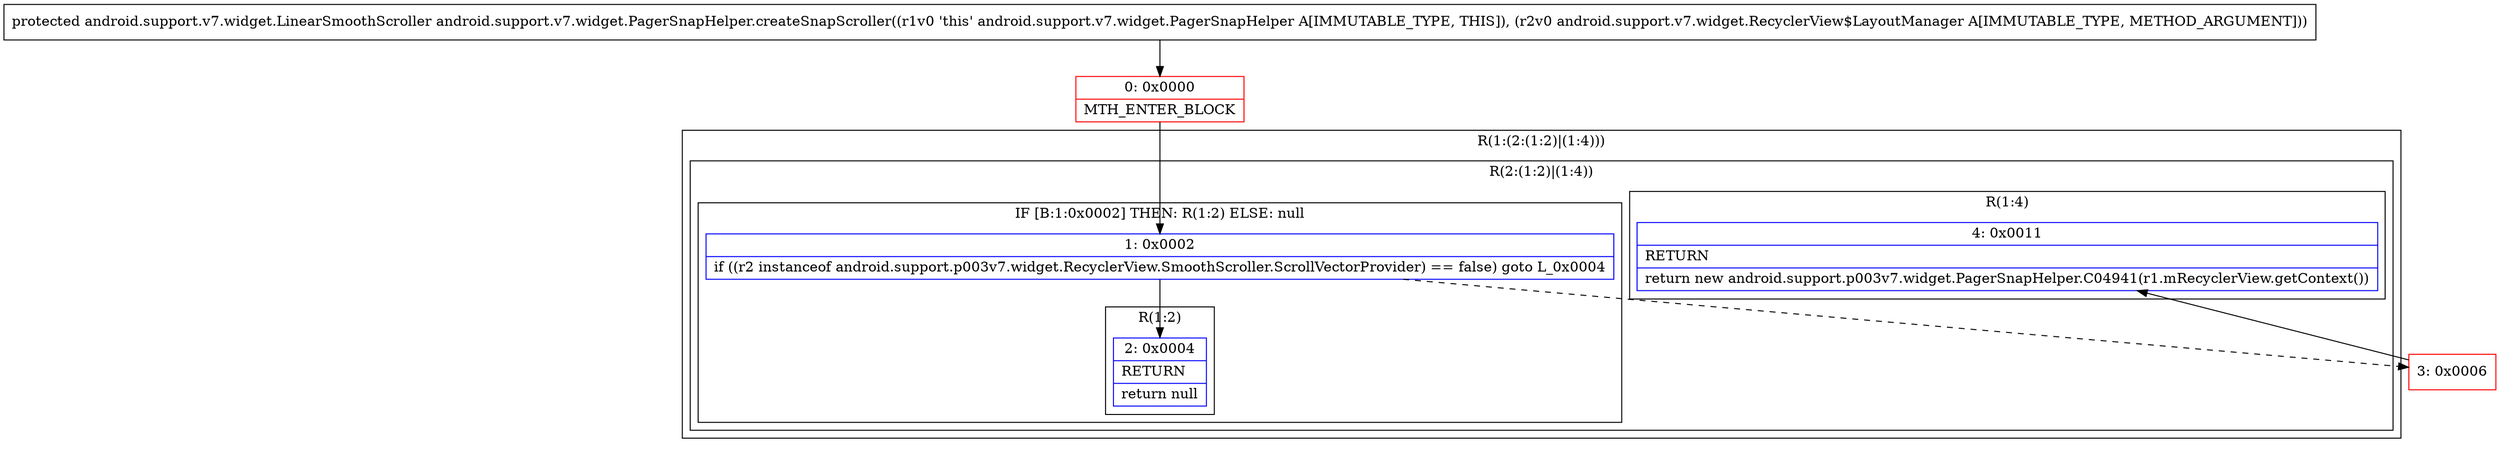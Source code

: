 digraph "CFG forandroid.support.v7.widget.PagerSnapHelper.createSnapScroller(Landroid\/support\/v7\/widget\/RecyclerView$LayoutManager;)Landroid\/support\/v7\/widget\/LinearSmoothScroller;" {
subgraph cluster_Region_1807075906 {
label = "R(1:(2:(1:2)|(1:4)))";
node [shape=record,color=blue];
subgraph cluster_Region_192624646 {
label = "R(2:(1:2)|(1:4))";
node [shape=record,color=blue];
subgraph cluster_IfRegion_1375981569 {
label = "IF [B:1:0x0002] THEN: R(1:2) ELSE: null";
node [shape=record,color=blue];
Node_1 [shape=record,label="{1\:\ 0x0002|if ((r2 instanceof android.support.p003v7.widget.RecyclerView.SmoothScroller.ScrollVectorProvider) == false) goto L_0x0004\l}"];
subgraph cluster_Region_1001530162 {
label = "R(1:2)";
node [shape=record,color=blue];
Node_2 [shape=record,label="{2\:\ 0x0004|RETURN\l|return null\l}"];
}
}
subgraph cluster_Region_2123368924 {
label = "R(1:4)";
node [shape=record,color=blue];
Node_4 [shape=record,label="{4\:\ 0x0011|RETURN\l|return new android.support.p003v7.widget.PagerSnapHelper.C04941(r1.mRecyclerView.getContext())\l}"];
}
}
}
Node_0 [shape=record,color=red,label="{0\:\ 0x0000|MTH_ENTER_BLOCK\l}"];
Node_3 [shape=record,color=red,label="{3\:\ 0x0006}"];
MethodNode[shape=record,label="{protected android.support.v7.widget.LinearSmoothScroller android.support.v7.widget.PagerSnapHelper.createSnapScroller((r1v0 'this' android.support.v7.widget.PagerSnapHelper A[IMMUTABLE_TYPE, THIS]), (r2v0 android.support.v7.widget.RecyclerView$LayoutManager A[IMMUTABLE_TYPE, METHOD_ARGUMENT])) }"];
MethodNode -> Node_0;
Node_1 -> Node_2;
Node_1 -> Node_3[style=dashed];
Node_0 -> Node_1;
Node_3 -> Node_4;
}

